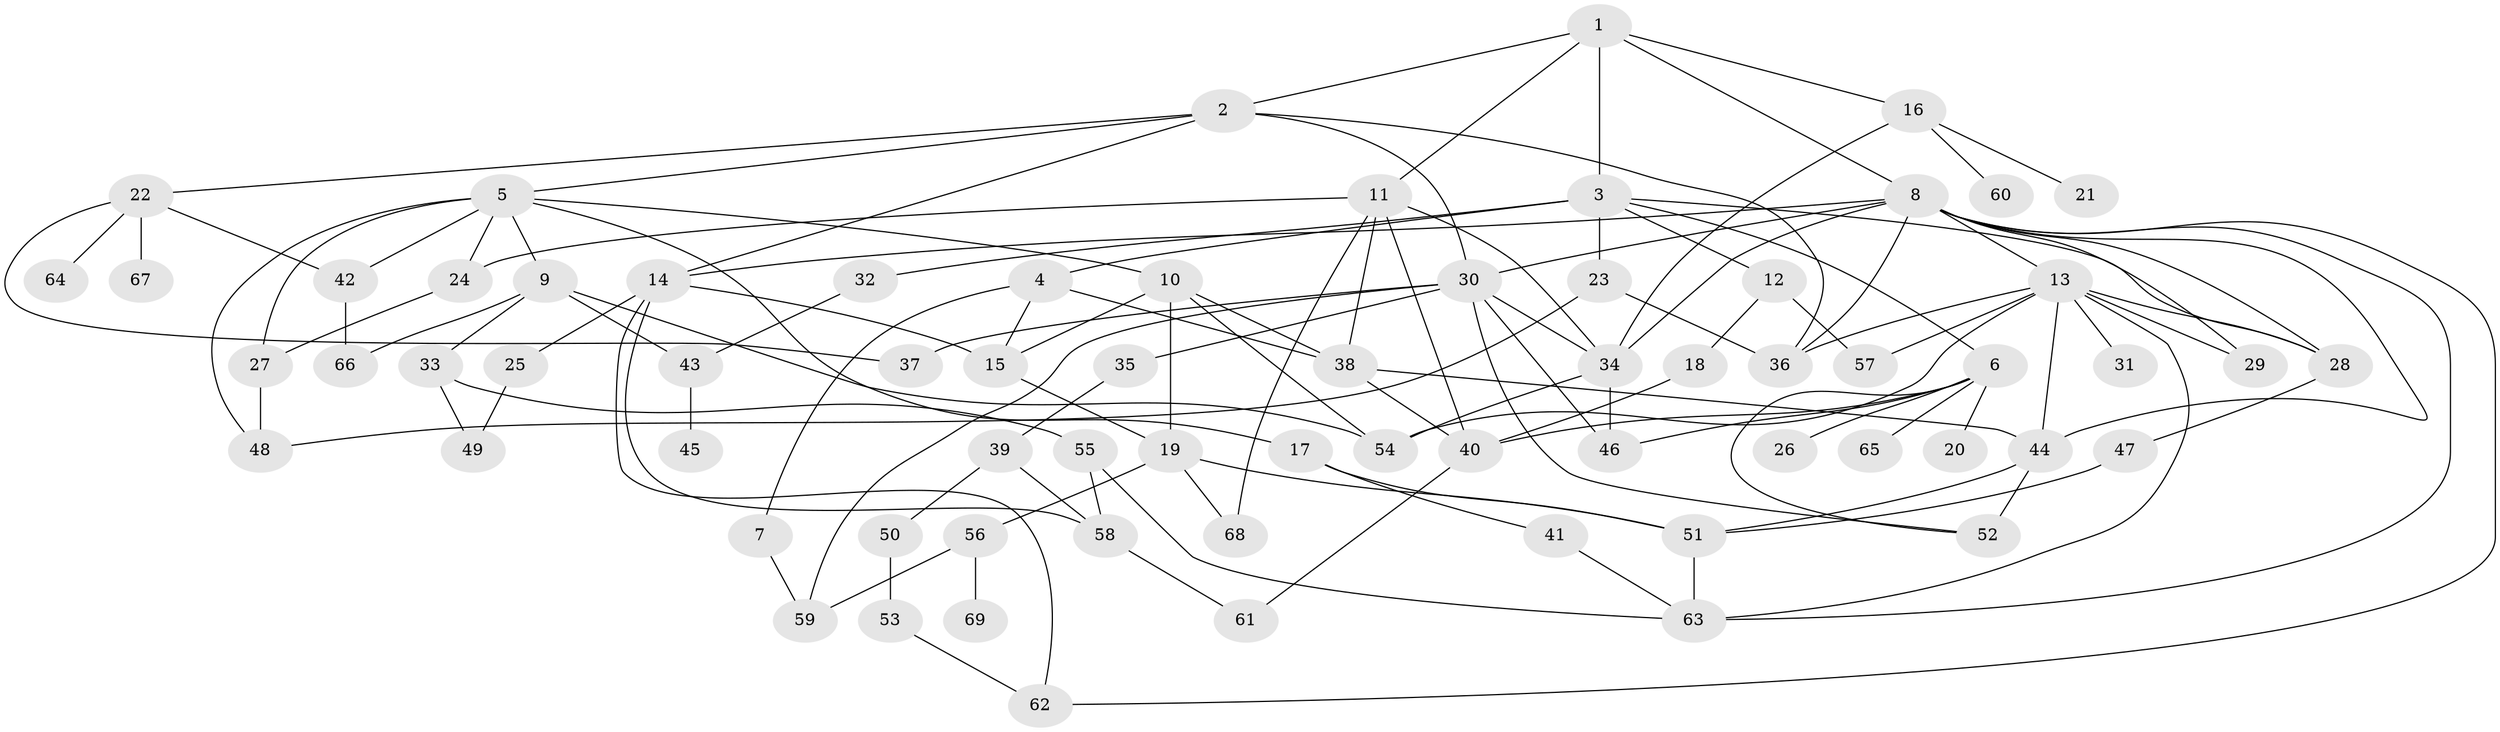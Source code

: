 // original degree distribution, {6: 0.029197080291970802, 7: 0.029197080291970802, 4: 0.145985401459854, 8: 0.021897810218978103, 2: 0.32116788321167883, 5: 0.0364963503649635, 3: 0.2116788321167883, 1: 0.20437956204379562}
// Generated by graph-tools (version 1.1) at 2025/34/03/09/25 02:34:16]
// undirected, 69 vertices, 121 edges
graph export_dot {
graph [start="1"]
  node [color=gray90,style=filled];
  1;
  2;
  3;
  4;
  5;
  6;
  7;
  8;
  9;
  10;
  11;
  12;
  13;
  14;
  15;
  16;
  17;
  18;
  19;
  20;
  21;
  22;
  23;
  24;
  25;
  26;
  27;
  28;
  29;
  30;
  31;
  32;
  33;
  34;
  35;
  36;
  37;
  38;
  39;
  40;
  41;
  42;
  43;
  44;
  45;
  46;
  47;
  48;
  49;
  50;
  51;
  52;
  53;
  54;
  55;
  56;
  57;
  58;
  59;
  60;
  61;
  62;
  63;
  64;
  65;
  66;
  67;
  68;
  69;
  1 -- 2 [weight=1.0];
  1 -- 3 [weight=1.0];
  1 -- 8 [weight=1.0];
  1 -- 11 [weight=1.0];
  1 -- 16 [weight=1.0];
  2 -- 5 [weight=1.0];
  2 -- 14 [weight=1.0];
  2 -- 22 [weight=1.0];
  2 -- 30 [weight=1.0];
  2 -- 36 [weight=1.0];
  3 -- 4 [weight=1.0];
  3 -- 6 [weight=1.0];
  3 -- 12 [weight=1.0];
  3 -- 23 [weight=1.0];
  3 -- 28 [weight=1.0];
  3 -- 32 [weight=1.0];
  4 -- 7 [weight=1.0];
  4 -- 15 [weight=1.0];
  4 -- 38 [weight=1.0];
  5 -- 9 [weight=1.0];
  5 -- 10 [weight=1.0];
  5 -- 17 [weight=1.0];
  5 -- 24 [weight=1.0];
  5 -- 27 [weight=1.0];
  5 -- 42 [weight=1.0];
  5 -- 48 [weight=1.0];
  6 -- 20 [weight=1.0];
  6 -- 26 [weight=1.0];
  6 -- 40 [weight=1.0];
  6 -- 46 [weight=1.0];
  6 -- 52 [weight=1.0];
  6 -- 65 [weight=1.0];
  7 -- 59 [weight=1.0];
  8 -- 13 [weight=1.0];
  8 -- 14 [weight=1.0];
  8 -- 28 [weight=1.0];
  8 -- 29 [weight=1.0];
  8 -- 30 [weight=2.0];
  8 -- 34 [weight=1.0];
  8 -- 36 [weight=1.0];
  8 -- 44 [weight=1.0];
  8 -- 62 [weight=1.0];
  8 -- 63 [weight=1.0];
  9 -- 33 [weight=1.0];
  9 -- 43 [weight=1.0];
  9 -- 54 [weight=1.0];
  9 -- 66 [weight=1.0];
  10 -- 15 [weight=1.0];
  10 -- 19 [weight=1.0];
  10 -- 38 [weight=1.0];
  10 -- 54 [weight=1.0];
  11 -- 24 [weight=1.0];
  11 -- 34 [weight=1.0];
  11 -- 38 [weight=1.0];
  11 -- 40 [weight=1.0];
  11 -- 68 [weight=1.0];
  12 -- 18 [weight=1.0];
  12 -- 57 [weight=1.0];
  13 -- 28 [weight=1.0];
  13 -- 29 [weight=1.0];
  13 -- 31 [weight=1.0];
  13 -- 36 [weight=1.0];
  13 -- 44 [weight=1.0];
  13 -- 54 [weight=1.0];
  13 -- 57 [weight=1.0];
  13 -- 63 [weight=1.0];
  14 -- 15 [weight=1.0];
  14 -- 25 [weight=1.0];
  14 -- 58 [weight=1.0];
  14 -- 62 [weight=1.0];
  15 -- 19 [weight=1.0];
  16 -- 21 [weight=1.0];
  16 -- 34 [weight=1.0];
  16 -- 60 [weight=1.0];
  17 -- 41 [weight=1.0];
  17 -- 51 [weight=1.0];
  18 -- 40 [weight=1.0];
  19 -- 51 [weight=1.0];
  19 -- 56 [weight=1.0];
  19 -- 68 [weight=2.0];
  22 -- 37 [weight=1.0];
  22 -- 42 [weight=1.0];
  22 -- 64 [weight=1.0];
  22 -- 67 [weight=1.0];
  23 -- 36 [weight=1.0];
  23 -- 48 [weight=1.0];
  24 -- 27 [weight=1.0];
  25 -- 49 [weight=1.0];
  27 -- 48 [weight=1.0];
  28 -- 47 [weight=1.0];
  30 -- 34 [weight=1.0];
  30 -- 35 [weight=1.0];
  30 -- 37 [weight=1.0];
  30 -- 46 [weight=1.0];
  30 -- 52 [weight=1.0];
  30 -- 59 [weight=1.0];
  32 -- 43 [weight=1.0];
  33 -- 49 [weight=1.0];
  33 -- 55 [weight=1.0];
  34 -- 46 [weight=1.0];
  34 -- 54 [weight=1.0];
  35 -- 39 [weight=1.0];
  38 -- 40 [weight=2.0];
  38 -- 44 [weight=1.0];
  39 -- 50 [weight=1.0];
  39 -- 58 [weight=1.0];
  40 -- 61 [weight=1.0];
  41 -- 63 [weight=1.0];
  42 -- 66 [weight=1.0];
  43 -- 45 [weight=1.0];
  44 -- 51 [weight=1.0];
  44 -- 52 [weight=2.0];
  47 -- 51 [weight=1.0];
  50 -- 53 [weight=1.0];
  51 -- 63 [weight=1.0];
  53 -- 62 [weight=1.0];
  55 -- 58 [weight=1.0];
  55 -- 63 [weight=1.0];
  56 -- 59 [weight=1.0];
  56 -- 69 [weight=1.0];
  58 -- 61 [weight=1.0];
}
